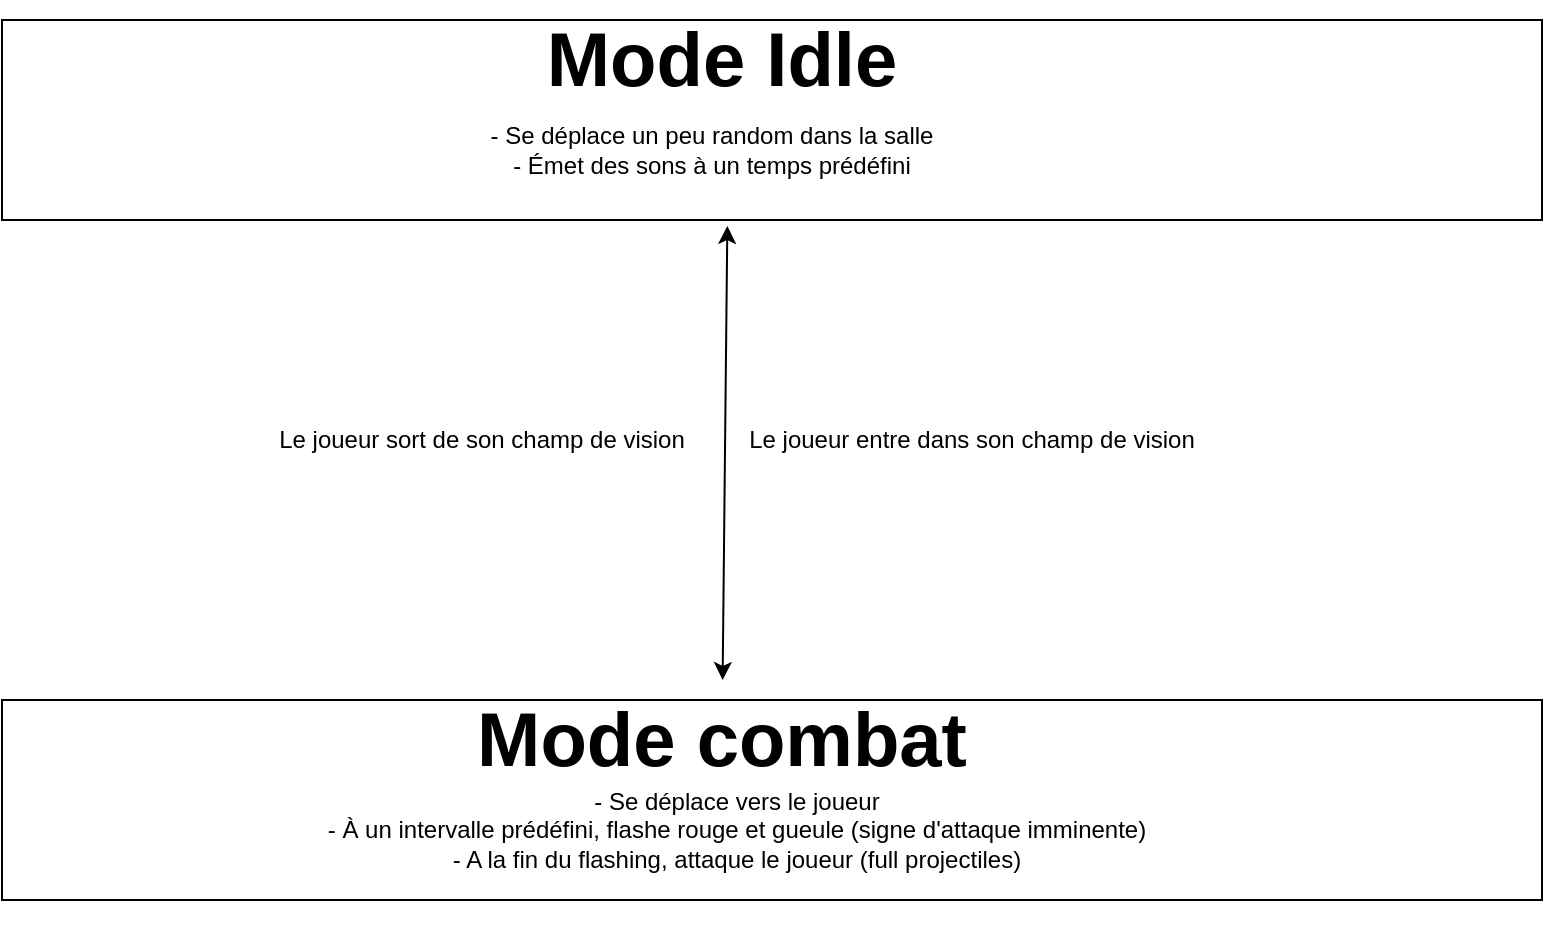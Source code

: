 <mxfile version="12.2.8" type="device" pages="1"><diagram id="Hf8oZ7o0yUxpqbihZJZd" name="Page-1"><mxGraphModel dx="1182" dy="732" grid="1" gridSize="10" guides="1" tooltips="1" connect="1" arrows="1" fold="1" page="1" pageScale="1" pageWidth="827" pageHeight="1169" math="0" shadow="0"><root><mxCell id="0"/><mxCell id="1" parent="0"/><mxCell id="FOte9BTqOsg1xBV3edNT-1" value="" style="rounded=0;whiteSpace=wrap;html=1;" vertex="1" parent="1"><mxGeometry x="20" y="20" width="770" height="100" as="geometry"/></mxCell><mxCell id="FOte9BTqOsg1xBV3edNT-2" value="&lt;b&gt;&lt;font style=&quot;font-size: 38px&quot;&gt;Mode Idle&lt;/font&gt;&lt;/b&gt;" style="text;html=1;strokeColor=none;fillColor=none;align=center;verticalAlign=middle;whiteSpace=wrap;rounded=0;" vertex="1" parent="1"><mxGeometry x="210" y="10" width="340" height="60" as="geometry"/></mxCell><mxCell id="FOte9BTqOsg1xBV3edNT-3" value="- Se déplace un peu random dans la salle&lt;br&gt;- Émet des sons à un temps prédéfini&lt;br&gt;" style="text;html=1;strokeColor=none;fillColor=none;align=center;verticalAlign=middle;whiteSpace=wrap;rounded=0;labelPosition=center;verticalLabelPosition=middle;textDirection=ltr;" vertex="1" parent="1"><mxGeometry x="170" y="60" width="410" height="50" as="geometry"/></mxCell><mxCell id="FOte9BTqOsg1xBV3edNT-5" value="" style="rounded=0;whiteSpace=wrap;html=1;" vertex="1" parent="1"><mxGeometry x="20" y="360" width="770" height="100" as="geometry"/></mxCell><mxCell id="FOte9BTqOsg1xBV3edNT-6" value="&lt;b&gt;&lt;font style=&quot;font-size: 38px&quot;&gt;Mode combat&lt;/font&gt;&lt;/b&gt;" style="text;html=1;strokeColor=none;fillColor=none;align=center;verticalAlign=middle;whiteSpace=wrap;rounded=0;" vertex="1" parent="1"><mxGeometry x="210" y="350" width="340" height="60" as="geometry"/></mxCell><mxCell id="FOte9BTqOsg1xBV3edNT-7" value="- Se déplace vers le joueur&lt;br&gt;- À un intervalle prédéfini, flashe rouge et gueule (signe d'attaque imminente)&lt;br&gt;- A la fin du flashing, attaque le joueur (full projectiles)" style="text;html=1;strokeColor=none;fillColor=none;align=center;verticalAlign=middle;whiteSpace=wrap;rounded=0;labelPosition=center;verticalLabelPosition=middle;textDirection=ltr;" vertex="1" parent="1"><mxGeometry x="175" y="370" width="425" height="110" as="geometry"/></mxCell><mxCell id="FOte9BTqOsg1xBV3edNT-8" value="" style="endArrow=classic;startArrow=classic;html=1;entryX=0.471;entryY=1.03;entryDx=0;entryDy=0;entryPerimeter=0;" edge="1" parent="1" source="FOte9BTqOsg1xBV3edNT-6" target="FOte9BTqOsg1xBV3edNT-1"><mxGeometry width="50" height="50" relative="1" as="geometry"><mxPoint x="20" y="550" as="sourcePoint"/><mxPoint x="380" y="170" as="targetPoint"/></mxGeometry></mxCell><mxCell id="FOte9BTqOsg1xBV3edNT-10" value="Le joueur entre dans son champ de vision" style="text;html=1;strokeColor=none;fillColor=none;align=center;verticalAlign=middle;whiteSpace=wrap;rounded=0;" vertex="1" parent="1"><mxGeometry x="390" y="220" width="230" height="20" as="geometry"/></mxCell><mxCell id="FOte9BTqOsg1xBV3edNT-11" value="Le joueur sort de son champ de vision" style="text;html=1;strokeColor=none;fillColor=none;align=center;verticalAlign=middle;whiteSpace=wrap;rounded=0;" vertex="1" parent="1"><mxGeometry x="145" y="220" width="230" height="20" as="geometry"/></mxCell></root></mxGraphModel></diagram></mxfile>